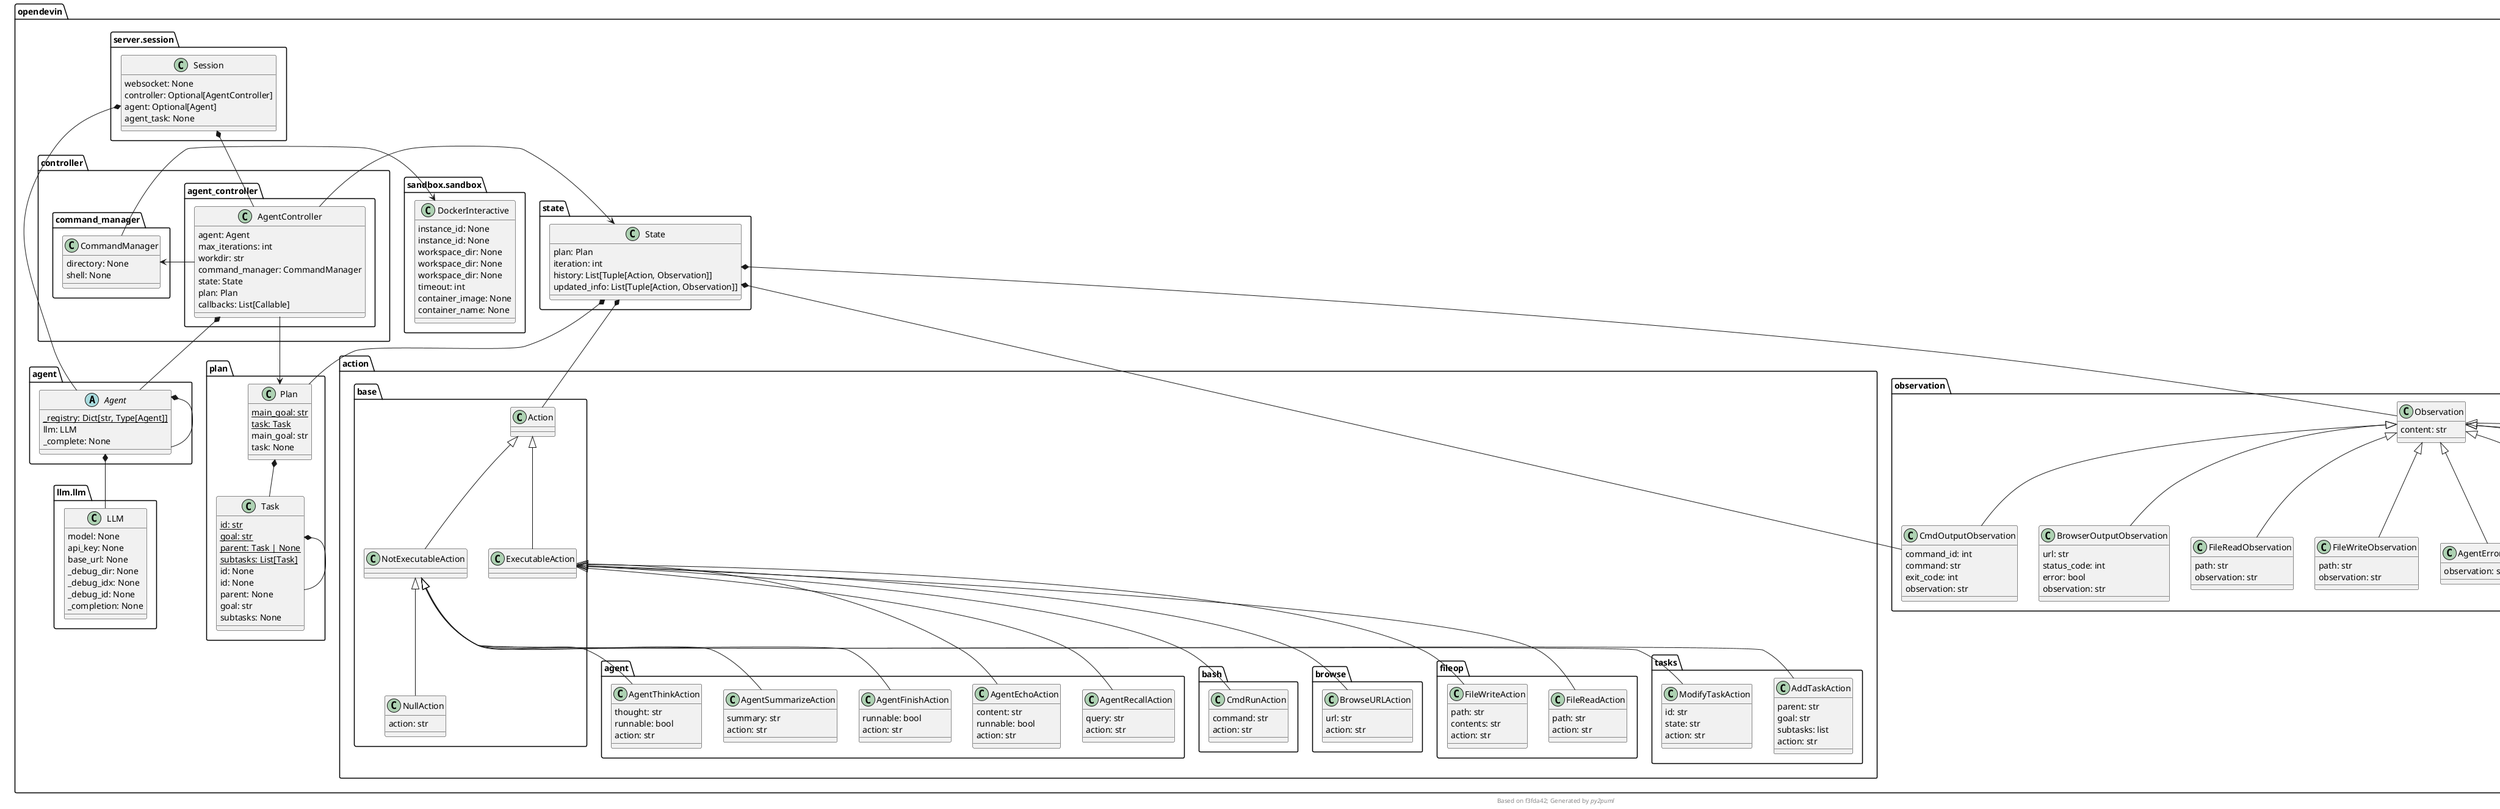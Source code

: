 @startuml opendevin
!pragma useIntermediatePackages false

class opendevin.action.agent.AgentEchoAction {
  content: str
  runnable: bool
  action: str
}
class opendevin.action.agent.AgentFinishAction {
  runnable: bool
  action: str
}
class opendevin.observation.AgentMessageObservation {
  role: str
  observation: str
}
class opendevin.action.agent.AgentRecallAction {
  query: str
  action: str
}
class opendevin.observation.AgentRecallObservation {
  memories: List[str]
  role: str
  observation: str
}
class opendevin.action.agent.AgentSummarizeAction {
  summary: str
  action: str
}
class opendevin.action.agent.AgentThinkAction {
  thought: str
  runnable: bool
  action: str
}
class opendevin.action.base.ExecutableAction {
}
class opendevin.action.base.NotExecutableAction {
}
class opendevin.observation.Observation {
  content: str
}
class opendevin.action.base.Action {
}
class opendevin.action.base.NullAction {
  action: str
}
class opendevin.action.bash.CmdRunAction {
  command: str
  action: str
}
class opendevin.action.browse.BrowseURLAction {
  url: str
  action: str
}
class opendevin.observation.BrowserOutputObservation {
  url: str
  status_code: int
  error: bool
  observation: str
}
class opendevin.action.fileop.FileReadAction {
  path: str
  action: str
}
class opendevin.observation.FileReadObservation {
  path: str
  observation: str
}
class opendevin.action.fileop.FileWriteAction {
  path: str
  contents: str
  action: str
}
class opendevin.observation.FileWriteObservation {
  path: str
  observation: str
}
class opendevin.action.tasks.AddTaskAction {
  parent: str
  goal: str
  subtasks: list
  action: str
}
class opendevin.action.tasks.ModifyTaskAction {
  id: str
  state: str
  action: str
}
abstract class opendevin.agent.Agent {
  _registry: Dict[str, Type[Agent]] {static}
  llm: LLM
  _complete: None
}
class opendevin.llm.llm.LLM {
  model: None
  api_key: None
  base_url: None
  _debug_dir: None
  _debug_idx: None
  _debug_id: None
  _completion: None
}
class opendevin.controller.agent_controller.AgentController {
  agent: Agent
  max_iterations: int
  workdir: str
  command_manager: CommandManager
  state: State
  plan: Plan
  callbacks: List[Callable]
}
class opendevin.observation.AgentErrorObservation {
  observation: str
}
class opendevin.controller.command_manager.CommandManager {
  directory: None
  shell: None
}
class opendevin.observation.NullObservation {
  observation: str
}
class opendevin.plan.Plan {
  main_goal: str {static}
  task: Task {static}
  main_goal: str
  task: None
}
class opendevin.state.State {
  plan: Plan
  iteration: int
  history: List[Tuple[Action, Observation]]
  updated_info: List[Tuple[Action, Observation]]
}
class opendevin.observation.CmdOutputObservation {
  command_id: int
  command: str
  exit_code: int
  observation: str
}
class opendevin.sandbox.sandbox.DockerInteractive {
  instance_id: None
  instance_id: None
  workspace_dir: None
  workspace_dir: None
  workspace_dir: None
  timeout: int
  container_image: None
  container_name: None
}
class opendevin.observation.UserMessageObservation {
  role: str
  observation: str
}
class opendevin.plan.Task {
  id: str {static}
  goal: str {static}
  parent: Task | None {static}
  subtasks: List[Task] {static}
  id: None
  id: None
  parent: None
  goal: str
  subtasks: None
}

class opendevin.server.session.Session {
  websocket: None
  controller: Optional[AgentController]
  agent: Optional[Agent]
  agent_task: None
}

opendevin.action.base.ExecutableAction <|-- opendevin.action.agent.AgentEchoAction
opendevin.action.base.NotExecutableAction <|-- opendevin.action.agent.AgentFinishAction
opendevin.observation.Observation <|-- opendevin.observation.AgentMessageObservation
opendevin.action.base.ExecutableAction <|-- opendevin.action.agent.AgentRecallAction
opendevin.observation.Observation <|-- opendevin.observation.AgentRecallObservation
opendevin.action.base.NotExecutableAction <|-- opendevin.action.agent.AgentSummarizeAction
opendevin.action.base.NotExecutableAction <|-- opendevin.action.agent.AgentThinkAction
opendevin.action.base.Action <|-- opendevin.action.base.ExecutableAction
opendevin.action.base.Action <|-- opendevin.action.base.NotExecutableAction
opendevin.action.base.NotExecutableAction <|-- opendevin.action.base.NullAction
opendevin.action.base.ExecutableAction <|-- opendevin.action.bash.CmdRunAction
opendevin.action.base.ExecutableAction <|-- opendevin.action.browse.BrowseURLAction
opendevin.observation.Observation <|-- opendevin.observation.BrowserOutputObservation
opendevin.action.base.ExecutableAction <|-- opendevin.action.fileop.FileReadAction
opendevin.observation.Observation <|-- opendevin.observation.FileReadObservation
opendevin.action.base.ExecutableAction <|-- opendevin.action.fileop.FileWriteAction
opendevin.observation.Observation <|-- opendevin.observation.FileWriteObservation
opendevin.action.base.NotExecutableAction <|-- opendevin.action.tasks.AddTaskAction
opendevin.action.base.NotExecutableAction <|-- opendevin.action.tasks.ModifyTaskAction
opendevin.agent.Agent *-- opendevin.agent.Agent
opendevin.agent.Agent *-- opendevin.llm.llm.LLM
opendevin.controller.agent_controller.AgentController *-- opendevin.agent.Agent
opendevin.observation.Observation <|-- opendevin.observation.AgentErrorObservation
opendevin.observation.Observation <|-- opendevin.observation.NullObservation
opendevin.plan.Plan *-- opendevin.plan.Task
opendevin.state.State *-- opendevin.plan.Plan
opendevin.state.State *-- opendevin.observation.CmdOutputObservation
opendevin.state.State *-- opendevin.action.base.Action
opendevin.state.State *-- opendevin.observation.Observation
opendevin.observation.Observation <|-- opendevin.observation.CmdOutputObservation
opendevin.observation.Observation <|-- opendevin.observation.UserMessageObservation
opendevin.plan.Task *-- opendevin.plan.Task
opendevin.server.session.Session *-- opendevin.controller.agent_controller.AgentController
opendevin.server.session.Session *-- opendevin.agent.Agent
opendevin.controller.agent_controller.AgentController -> opendevin.state.State
opendevin.controller.agent_controller.AgentController -> opendevin.plan.Plan
opendevin.controller.agent_controller.AgentController -> opendevin.controller.command_manager.CommandManager
opendevin.controller.command_manager.CommandManager -> opendevin.sandbox.sandbox.DockerInteractive

footer Based on f3fda42; Generated by //py2puml//
@enduml
